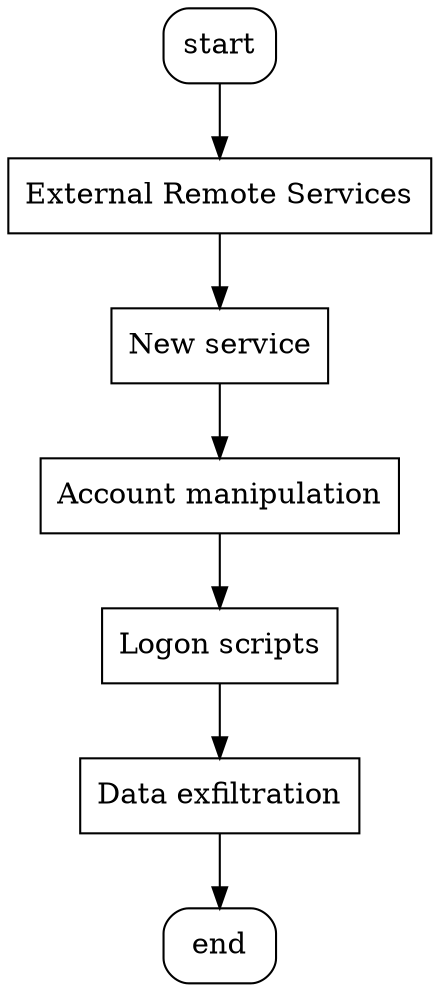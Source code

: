 digraph more253 {
	// nodes
	1[label="start",shape=box,style=rounded];
	2[label="External Remote Services",shape=box];
		//P1;S1//
	3[label="New service",shape=box];
		//P2;S2
		//P1=>P2//
	4[label="Account manipulation",shape=box];
		//P3;U1
		//P2=>P3//
	5[label="Logon scripts",shape=box];
		//P4;F1
		//P3=>P4//
	6[label="Data exfiltration",shape=box];
		//P5;F2
		//P4=>P5;F2->P5//
	7[label="end",shape=box,style=rounded];

	// edges
	1->2->3->4->5->6->7
}
